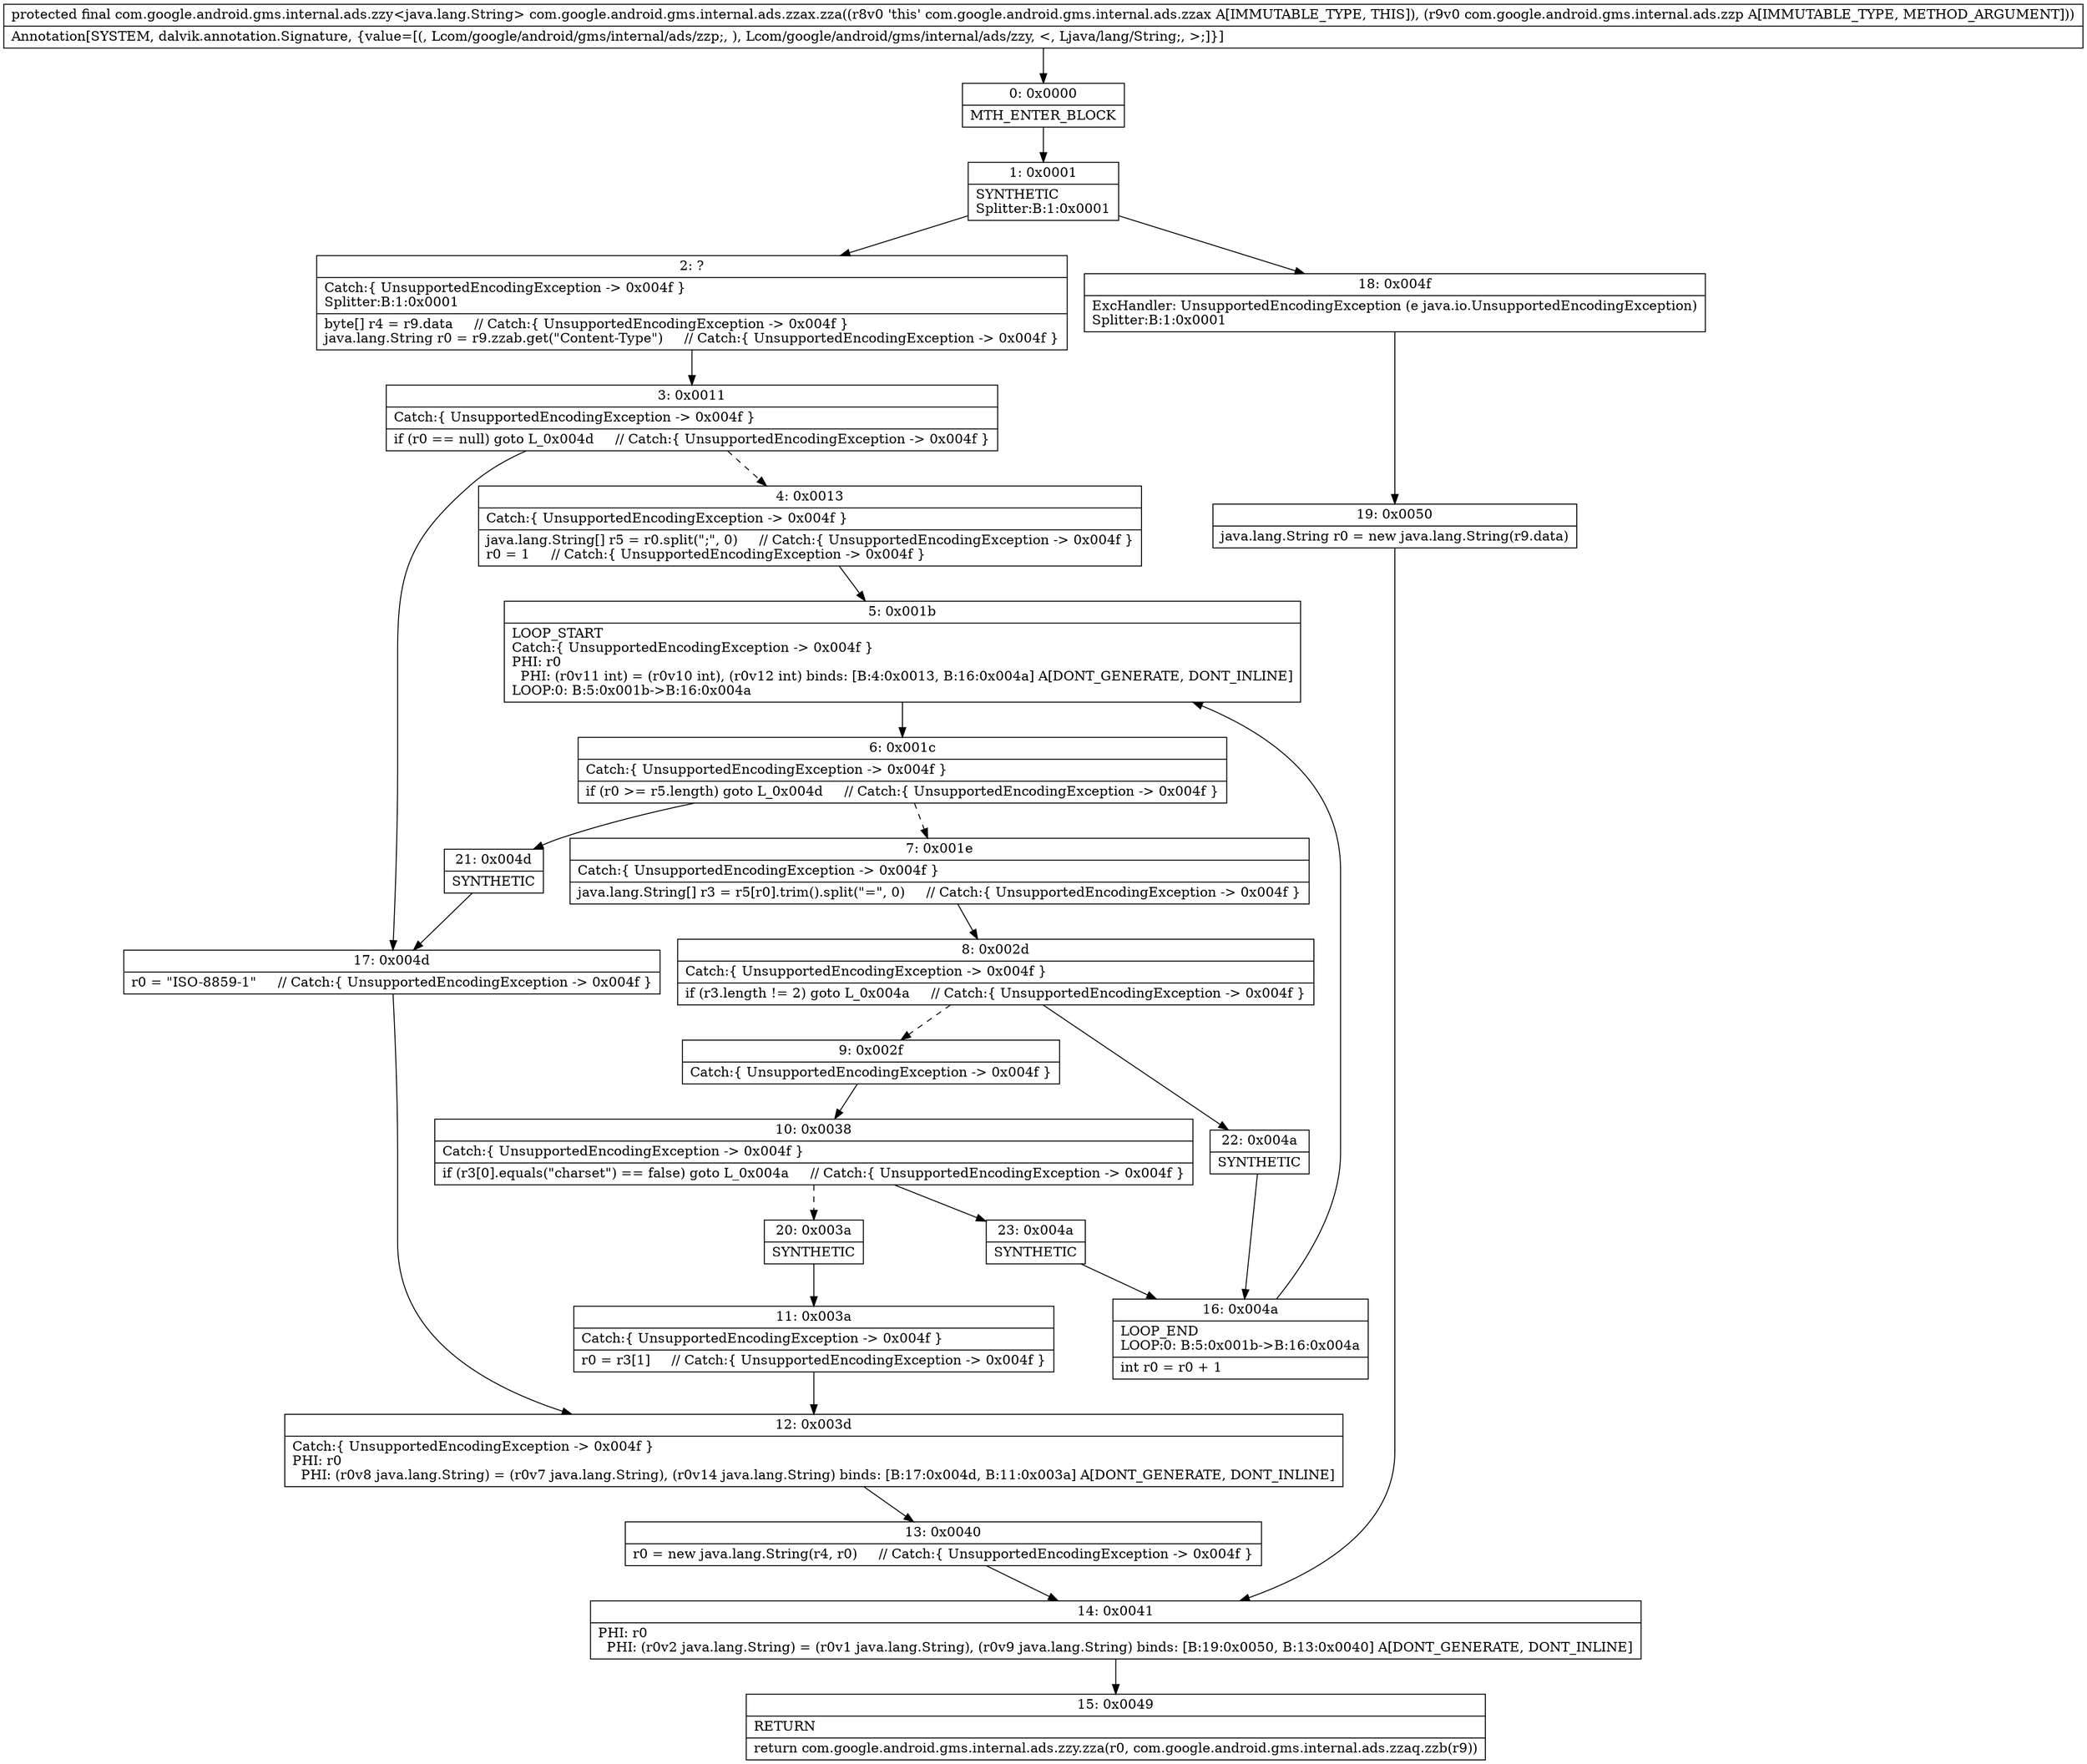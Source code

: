 digraph "CFG forcom.google.android.gms.internal.ads.zzax.zza(Lcom\/google\/android\/gms\/internal\/ads\/zzp;)Lcom\/google\/android\/gms\/internal\/ads\/zzy;" {
Node_0 [shape=record,label="{0\:\ 0x0000|MTH_ENTER_BLOCK\l}"];
Node_1 [shape=record,label="{1\:\ 0x0001|SYNTHETIC\lSplitter:B:1:0x0001\l}"];
Node_2 [shape=record,label="{2\:\ ?|Catch:\{ UnsupportedEncodingException \-\> 0x004f \}\lSplitter:B:1:0x0001\l|byte[] r4 = r9.data     \/\/ Catch:\{ UnsupportedEncodingException \-\> 0x004f \}\ljava.lang.String r0 = r9.zzab.get(\"Content\-Type\")     \/\/ Catch:\{ UnsupportedEncodingException \-\> 0x004f \}\l}"];
Node_3 [shape=record,label="{3\:\ 0x0011|Catch:\{ UnsupportedEncodingException \-\> 0x004f \}\l|if (r0 == null) goto L_0x004d     \/\/ Catch:\{ UnsupportedEncodingException \-\> 0x004f \}\l}"];
Node_4 [shape=record,label="{4\:\ 0x0013|Catch:\{ UnsupportedEncodingException \-\> 0x004f \}\l|java.lang.String[] r5 = r0.split(\";\", 0)     \/\/ Catch:\{ UnsupportedEncodingException \-\> 0x004f \}\lr0 = 1     \/\/ Catch:\{ UnsupportedEncodingException \-\> 0x004f \}\l}"];
Node_5 [shape=record,label="{5\:\ 0x001b|LOOP_START\lCatch:\{ UnsupportedEncodingException \-\> 0x004f \}\lPHI: r0 \l  PHI: (r0v11 int) = (r0v10 int), (r0v12 int) binds: [B:4:0x0013, B:16:0x004a] A[DONT_GENERATE, DONT_INLINE]\lLOOP:0: B:5:0x001b\-\>B:16:0x004a\l}"];
Node_6 [shape=record,label="{6\:\ 0x001c|Catch:\{ UnsupportedEncodingException \-\> 0x004f \}\l|if (r0 \>= r5.length) goto L_0x004d     \/\/ Catch:\{ UnsupportedEncodingException \-\> 0x004f \}\l}"];
Node_7 [shape=record,label="{7\:\ 0x001e|Catch:\{ UnsupportedEncodingException \-\> 0x004f \}\l|java.lang.String[] r3 = r5[r0].trim().split(\"=\", 0)     \/\/ Catch:\{ UnsupportedEncodingException \-\> 0x004f \}\l}"];
Node_8 [shape=record,label="{8\:\ 0x002d|Catch:\{ UnsupportedEncodingException \-\> 0x004f \}\l|if (r3.length != 2) goto L_0x004a     \/\/ Catch:\{ UnsupportedEncodingException \-\> 0x004f \}\l}"];
Node_9 [shape=record,label="{9\:\ 0x002f|Catch:\{ UnsupportedEncodingException \-\> 0x004f \}\l}"];
Node_10 [shape=record,label="{10\:\ 0x0038|Catch:\{ UnsupportedEncodingException \-\> 0x004f \}\l|if (r3[0].equals(\"charset\") == false) goto L_0x004a     \/\/ Catch:\{ UnsupportedEncodingException \-\> 0x004f \}\l}"];
Node_11 [shape=record,label="{11\:\ 0x003a|Catch:\{ UnsupportedEncodingException \-\> 0x004f \}\l|r0 = r3[1]     \/\/ Catch:\{ UnsupportedEncodingException \-\> 0x004f \}\l}"];
Node_12 [shape=record,label="{12\:\ 0x003d|Catch:\{ UnsupportedEncodingException \-\> 0x004f \}\lPHI: r0 \l  PHI: (r0v8 java.lang.String) = (r0v7 java.lang.String), (r0v14 java.lang.String) binds: [B:17:0x004d, B:11:0x003a] A[DONT_GENERATE, DONT_INLINE]\l}"];
Node_13 [shape=record,label="{13\:\ 0x0040|r0 = new java.lang.String(r4, r0)     \/\/ Catch:\{ UnsupportedEncodingException \-\> 0x004f \}\l}"];
Node_14 [shape=record,label="{14\:\ 0x0041|PHI: r0 \l  PHI: (r0v2 java.lang.String) = (r0v1 java.lang.String), (r0v9 java.lang.String) binds: [B:19:0x0050, B:13:0x0040] A[DONT_GENERATE, DONT_INLINE]\l}"];
Node_15 [shape=record,label="{15\:\ 0x0049|RETURN\l|return com.google.android.gms.internal.ads.zzy.zza(r0, com.google.android.gms.internal.ads.zzaq.zzb(r9))\l}"];
Node_16 [shape=record,label="{16\:\ 0x004a|LOOP_END\lLOOP:0: B:5:0x001b\-\>B:16:0x004a\l|int r0 = r0 + 1\l}"];
Node_17 [shape=record,label="{17\:\ 0x004d|r0 = \"ISO\-8859\-1\"     \/\/ Catch:\{ UnsupportedEncodingException \-\> 0x004f \}\l}"];
Node_18 [shape=record,label="{18\:\ 0x004f|ExcHandler: UnsupportedEncodingException (e java.io.UnsupportedEncodingException)\lSplitter:B:1:0x0001\l}"];
Node_19 [shape=record,label="{19\:\ 0x0050|java.lang.String r0 = new java.lang.String(r9.data)\l}"];
Node_20 [shape=record,label="{20\:\ 0x003a|SYNTHETIC\l}"];
Node_21 [shape=record,label="{21\:\ 0x004d|SYNTHETIC\l}"];
Node_22 [shape=record,label="{22\:\ 0x004a|SYNTHETIC\l}"];
Node_23 [shape=record,label="{23\:\ 0x004a|SYNTHETIC\l}"];
MethodNode[shape=record,label="{protected final com.google.android.gms.internal.ads.zzy\<java.lang.String\> com.google.android.gms.internal.ads.zzax.zza((r8v0 'this' com.google.android.gms.internal.ads.zzax A[IMMUTABLE_TYPE, THIS]), (r9v0 com.google.android.gms.internal.ads.zzp A[IMMUTABLE_TYPE, METHOD_ARGUMENT]))  | Annotation[SYSTEM, dalvik.annotation.Signature, \{value=[(, Lcom\/google\/android\/gms\/internal\/ads\/zzp;, ), Lcom\/google\/android\/gms\/internal\/ads\/zzy, \<, Ljava\/lang\/String;, \>;]\}]\l}"];
MethodNode -> Node_0;
Node_0 -> Node_1;
Node_1 -> Node_2;
Node_1 -> Node_18;
Node_2 -> Node_3;
Node_3 -> Node_4[style=dashed];
Node_3 -> Node_17;
Node_4 -> Node_5;
Node_5 -> Node_6;
Node_6 -> Node_7[style=dashed];
Node_6 -> Node_21;
Node_7 -> Node_8;
Node_8 -> Node_9[style=dashed];
Node_8 -> Node_22;
Node_9 -> Node_10;
Node_10 -> Node_20[style=dashed];
Node_10 -> Node_23;
Node_11 -> Node_12;
Node_12 -> Node_13;
Node_13 -> Node_14;
Node_14 -> Node_15;
Node_16 -> Node_5;
Node_17 -> Node_12;
Node_18 -> Node_19;
Node_19 -> Node_14;
Node_20 -> Node_11;
Node_21 -> Node_17;
Node_22 -> Node_16;
Node_23 -> Node_16;
}

